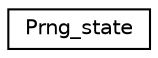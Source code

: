 digraph G
{
  edge [fontname="Helvetica",fontsize="10",labelfontname="Helvetica",labelfontsize="10"];
  node [fontname="Helvetica",fontsize="10",shape=record];
  rankdir="LR";
  Node1 [label="Prng_state",height=0.2,width=0.4,color="black", fillcolor="white", style="filled",URL="$union_prng__state.html"];
}
